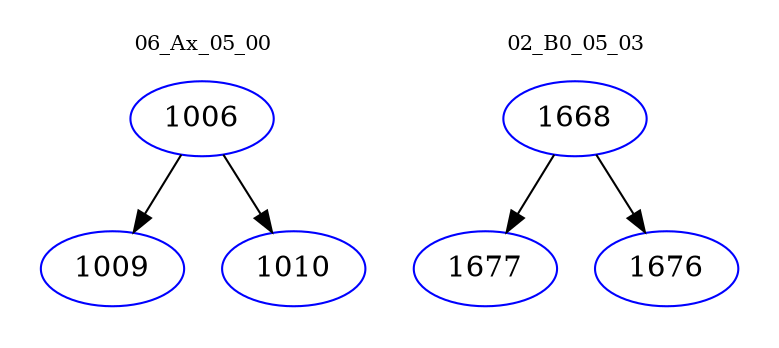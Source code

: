 digraph{
subgraph cluster_0 {
color = white
label = "06_Ax_05_00";
fontsize=10;
T0_1006 [label="1006", color="blue"]
T0_1006 -> T0_1009 [color="black"]
T0_1009 [label="1009", color="blue"]
T0_1006 -> T0_1010 [color="black"]
T0_1010 [label="1010", color="blue"]
}
subgraph cluster_1 {
color = white
label = "02_B0_05_03";
fontsize=10;
T1_1668 [label="1668", color="blue"]
T1_1668 -> T1_1677 [color="black"]
T1_1677 [label="1677", color="blue"]
T1_1668 -> T1_1676 [color="black"]
T1_1676 [label="1676", color="blue"]
}
}
